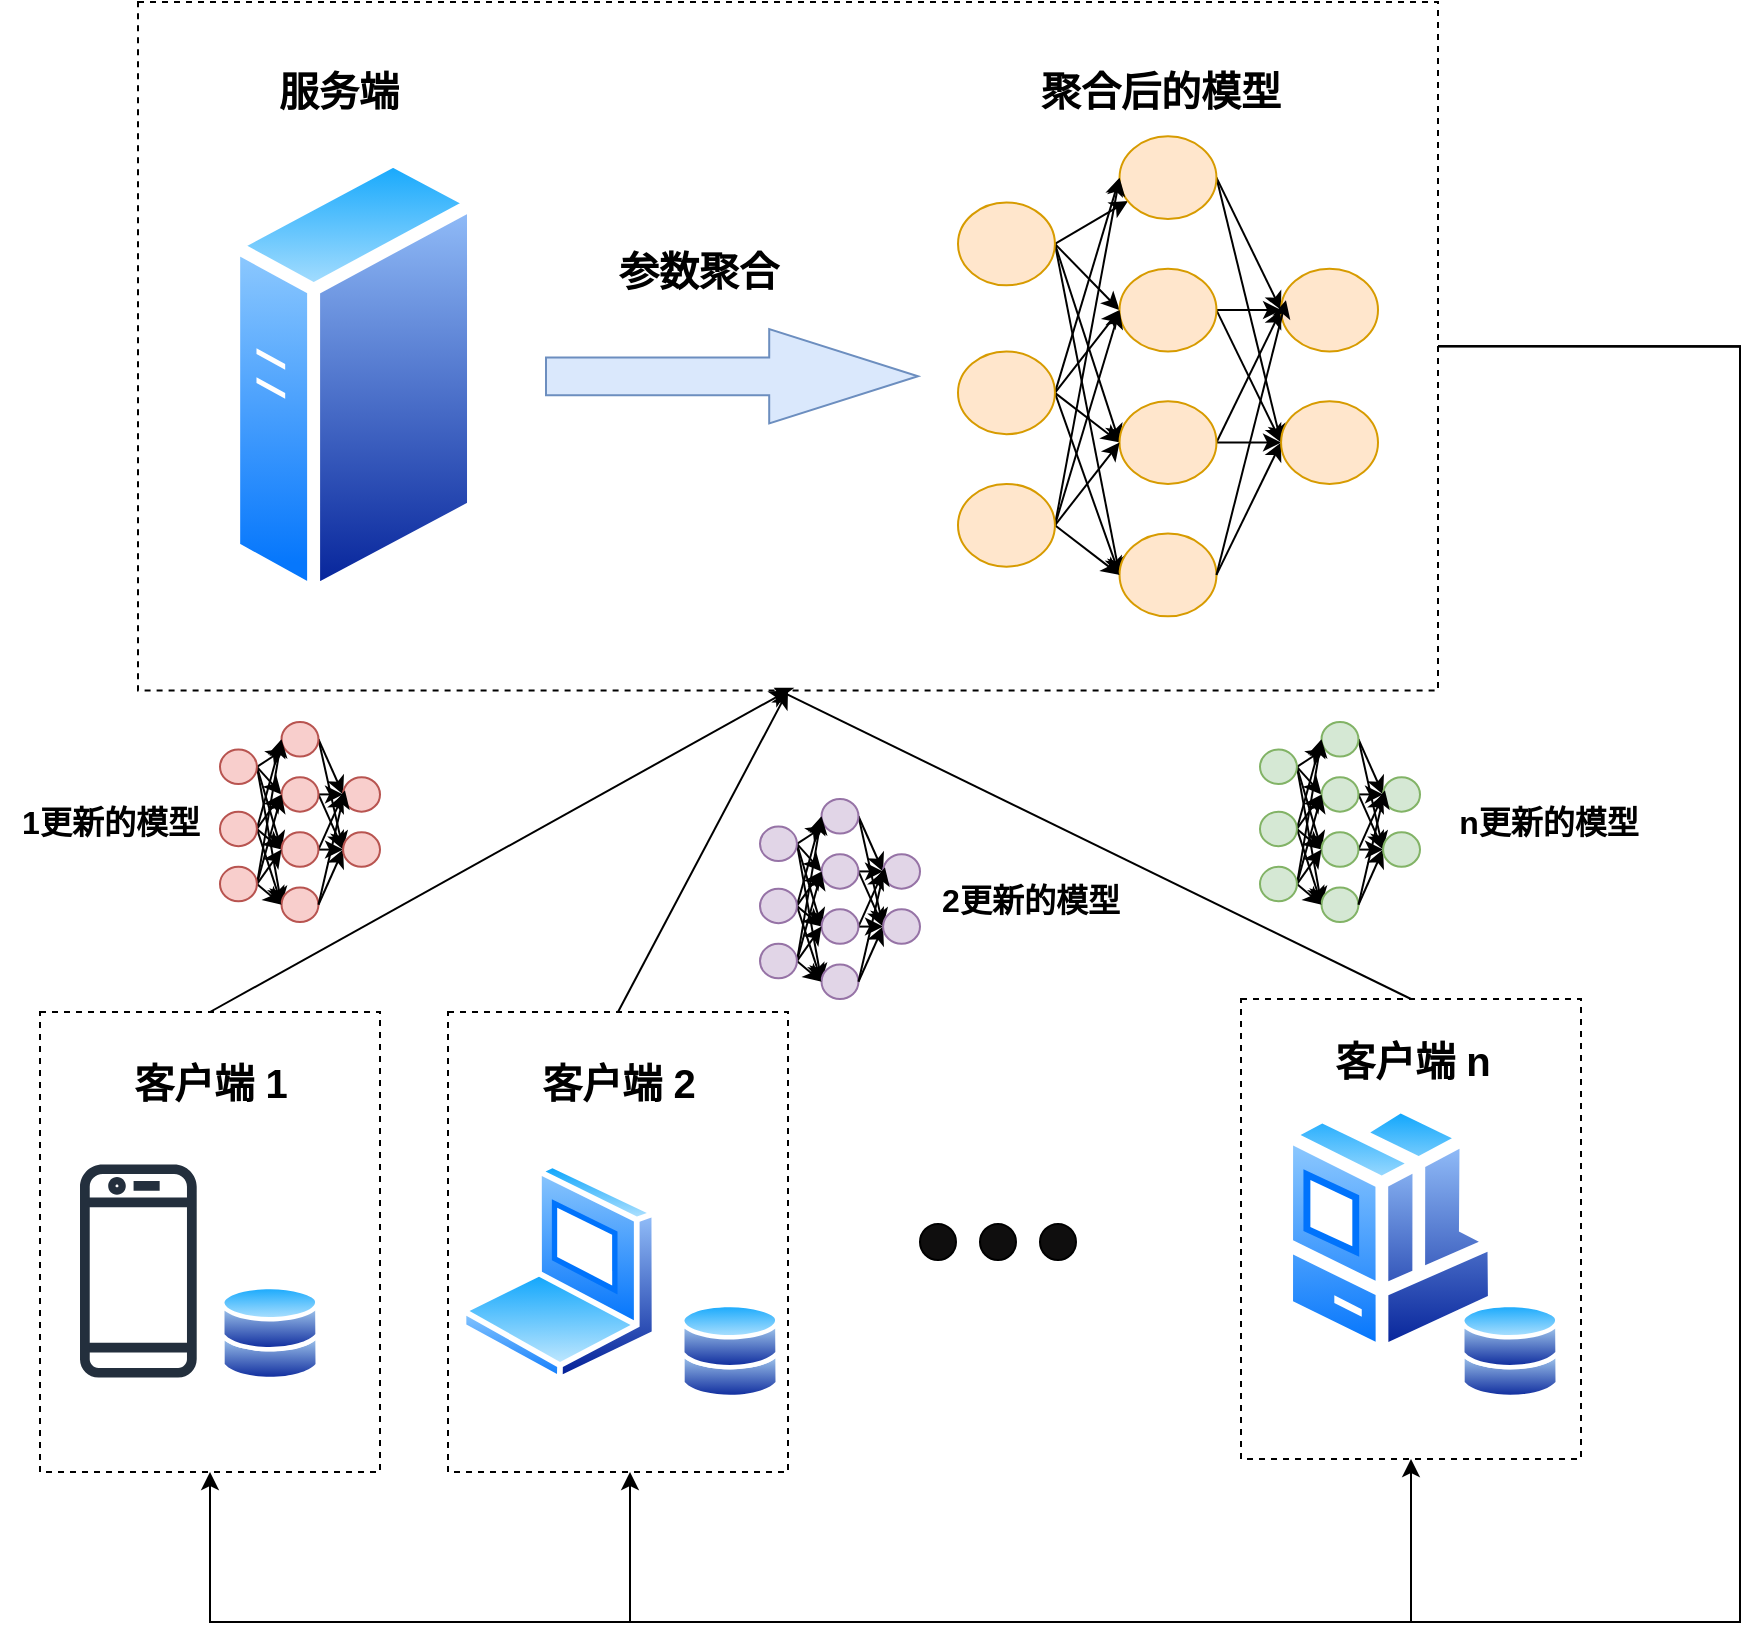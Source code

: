 <mxfile version="26.2.8">
  <diagram name="第 1 页" id="31q3D3CnDwsnLM9kuQsy">
    <mxGraphModel dx="1428" dy="1874" grid="1" gridSize="10" guides="1" tooltips="1" connect="1" arrows="1" fold="1" page="1" pageScale="1" pageWidth="827" pageHeight="1169" math="0" shadow="0">
      <root>
        <mxCell id="0" />
        <mxCell id="1" parent="0" />
        <mxCell id="vy_A0kVUEXBCtg2rwdy0-69" value="" style="rounded=0;whiteSpace=wrap;html=1;fontFamily=Helvetica;fontSize=11;fontColor=default;labelBackgroundColor=default;fillColor=none;strokeColor=default;dashed=1;" parent="1" vertex="1">
          <mxGeometry x="640.5" y="448.5" width="170" height="230" as="geometry" />
        </mxCell>
        <mxCell id="vy_A0kVUEXBCtg2rwdy0-84" style="shape=connector;rounded=0;orthogonalLoop=1;jettySize=auto;html=1;exitX=0.5;exitY=0;exitDx=0;exitDy=0;entryX=0.5;entryY=1;entryDx=0;entryDy=0;strokeColor=default;align=center;verticalAlign=middle;fontFamily=Helvetica;fontSize=11;fontColor=default;labelBackgroundColor=default;endArrow=classic;" parent="1" source="vy_A0kVUEXBCtg2rwdy0-51" target="vy_A0kVUEXBCtg2rwdy0-50" edge="1">
          <mxGeometry relative="1" as="geometry" />
        </mxCell>
        <mxCell id="vy_A0kVUEXBCtg2rwdy0-51" value="" style="rounded=0;whiteSpace=wrap;html=1;fontFamily=Helvetica;fontSize=11;fontColor=default;labelBackgroundColor=default;fillColor=none;strokeColor=default;dashed=1;" parent="1" vertex="1">
          <mxGeometry x="40" y="455" width="170" height="230" as="geometry" />
        </mxCell>
        <mxCell id="vy_A0kVUEXBCtg2rwdy0-1" value="" style="image;aspect=fixed;perimeter=ellipsePerimeter;html=1;align=center;shadow=0;dashed=0;spacingTop=3;image=img/lib/active_directory/databases.svg;" parent="1" vertex="1">
          <mxGeometry x="130.0" y="591" width="50" height="49" as="geometry" />
        </mxCell>
        <mxCell id="vy_A0kVUEXBCtg2rwdy0-3" value="" style="sketch=0;outlineConnect=0;fontColor=#232F3E;gradientColor=none;fillColor=#232F3D;strokeColor=none;dashed=0;verticalLabelPosition=bottom;verticalAlign=top;align=center;html=1;fontSize=12;fontStyle=0;aspect=fixed;pointerEvents=1;shape=mxgraph.aws4.mobile_client;" parent="1" vertex="1">
          <mxGeometry x="60" y="529" width="58.35" height="111" as="geometry" />
        </mxCell>
        <mxCell id="vy_A0kVUEXBCtg2rwdy0-4" value="" style="image;aspect=fixed;perimeter=ellipsePerimeter;html=1;align=center;shadow=0;dashed=0;spacingTop=3;image=img/lib/active_directory/laptop_client.svg;" parent="1" vertex="1">
          <mxGeometry x="250" y="530" width="99" height="110" as="geometry" />
        </mxCell>
        <mxCell id="vy_A0kVUEXBCtg2rwdy0-5" value="" style="image;aspect=fixed;perimeter=ellipsePerimeter;html=1;align=center;shadow=0;dashed=0;spacingTop=3;image=img/lib/active_directory/workstation_client.svg;" parent="1" vertex="1">
          <mxGeometry x="660" y="498.5" width="110.5" height="130" as="geometry" />
        </mxCell>
        <mxCell id="vy_A0kVUEXBCtg2rwdy0-48" value="" style="image;aspect=fixed;perimeter=ellipsePerimeter;html=1;align=center;shadow=0;dashed=0;spacingTop=3;image=img/lib/active_directory/databases.svg;" parent="1" vertex="1">
          <mxGeometry x="360" y="600" width="50" height="49" as="geometry" />
        </mxCell>
        <mxCell id="vy_A0kVUEXBCtg2rwdy0-49" value="" style="image;aspect=fixed;perimeter=ellipsePerimeter;html=1;align=center;shadow=0;dashed=0;spacingTop=3;image=img/lib/active_directory/databases.svg;" parent="1" vertex="1">
          <mxGeometry x="750" y="600" width="50" height="49" as="geometry" />
        </mxCell>
        <mxCell id="vy_A0kVUEXBCtg2rwdy0-60" value="" style="group" parent="1" vertex="1" connectable="0">
          <mxGeometry x="89" y="-50" width="650" height="344.3" as="geometry" />
        </mxCell>
        <mxCell id="vy_A0kVUEXBCtg2rwdy0-50" value="" style="rounded=0;whiteSpace=wrap;html=1;fontFamily=Helvetica;fontSize=11;fontColor=default;labelBackgroundColor=default;fillColor=none;strokeColor=default;dashed=1;" parent="vy_A0kVUEXBCtg2rwdy0-60" vertex="1">
          <mxGeometry width="650" height="344.3" as="geometry" />
        </mxCell>
        <mxCell id="vy_A0kVUEXBCtg2rwdy0-59" value="" style="group" parent="vy_A0kVUEXBCtg2rwdy0-60" vertex="1" connectable="0">
          <mxGeometry x="44.6" y="24.3" width="575.4" height="282.85" as="geometry" />
        </mxCell>
        <mxCell id="vy_A0kVUEXBCtg2rwdy0-2" value="" style="image;aspect=fixed;perimeter=ellipsePerimeter;html=1;align=center;shadow=0;dashed=0;spacingTop=3;image=img/lib/active_directory/generic_server.svg;" parent="vy_A0kVUEXBCtg2rwdy0-59" vertex="1">
          <mxGeometry y="49.99" width="126.4" height="225.71" as="geometry" />
        </mxCell>
        <mxCell id="vy_A0kVUEXBCtg2rwdy0-47" value="" style="group" parent="vy_A0kVUEXBCtg2rwdy0-59" vertex="1" connectable="0">
          <mxGeometry x="365.4" y="42.85" width="210" height="240" as="geometry" />
        </mxCell>
        <mxCell id="vy_A0kVUEXBCtg2rwdy0-21" style="rounded=0;orthogonalLoop=1;jettySize=auto;html=1;exitX=1;exitY=0.5;exitDx=0;exitDy=0;" parent="vy_A0kVUEXBCtg2rwdy0-47" source="vy_A0kVUEXBCtg2rwdy0-6" target="vy_A0kVUEXBCtg2rwdy0-9" edge="1">
          <mxGeometry relative="1" as="geometry" />
        </mxCell>
        <mxCell id="vy_A0kVUEXBCtg2rwdy0-22" style="rounded=0;orthogonalLoop=1;jettySize=auto;html=1;exitX=1;exitY=0.5;exitDx=0;exitDy=0;entryX=0;entryY=0.5;entryDx=0;entryDy=0;" parent="vy_A0kVUEXBCtg2rwdy0-47" source="vy_A0kVUEXBCtg2rwdy0-6" target="vy_A0kVUEXBCtg2rwdy0-10" edge="1">
          <mxGeometry relative="1" as="geometry" />
        </mxCell>
        <mxCell id="vy_A0kVUEXBCtg2rwdy0-23" style="rounded=0;orthogonalLoop=1;jettySize=auto;html=1;exitX=1;exitY=0.5;exitDx=0;exitDy=0;entryX=0;entryY=0.5;entryDx=0;entryDy=0;" parent="vy_A0kVUEXBCtg2rwdy0-47" source="vy_A0kVUEXBCtg2rwdy0-6" target="vy_A0kVUEXBCtg2rwdy0-11" edge="1">
          <mxGeometry relative="1" as="geometry" />
        </mxCell>
        <mxCell id="vy_A0kVUEXBCtg2rwdy0-24" style="rounded=0;orthogonalLoop=1;jettySize=auto;html=1;exitX=1;exitY=0.5;exitDx=0;exitDy=0;entryX=0;entryY=0.5;entryDx=0;entryDy=0;" parent="vy_A0kVUEXBCtg2rwdy0-47" source="vy_A0kVUEXBCtg2rwdy0-6" target="vy_A0kVUEXBCtg2rwdy0-12" edge="1">
          <mxGeometry relative="1" as="geometry" />
        </mxCell>
        <mxCell id="vy_A0kVUEXBCtg2rwdy0-6" value="" style="ellipse;whiteSpace=wrap;html=1;fillColor=#ffe6cc;strokeColor=#d79b00;" parent="vy_A0kVUEXBCtg2rwdy0-47" vertex="1">
          <mxGeometry y="33.103" width="48.462" height="41.379" as="geometry" />
        </mxCell>
        <mxCell id="vy_A0kVUEXBCtg2rwdy0-25" style="edgeStyle=none;shape=connector;rounded=0;orthogonalLoop=1;jettySize=auto;html=1;exitX=1;exitY=0.5;exitDx=0;exitDy=0;entryX=0;entryY=0.5;entryDx=0;entryDy=0;strokeColor=default;align=center;verticalAlign=middle;fontFamily=Helvetica;fontSize=11;fontColor=default;labelBackgroundColor=default;endArrow=classic;" parent="vy_A0kVUEXBCtg2rwdy0-47" source="vy_A0kVUEXBCtg2rwdy0-8" target="vy_A0kVUEXBCtg2rwdy0-9" edge="1">
          <mxGeometry relative="1" as="geometry" />
        </mxCell>
        <mxCell id="vy_A0kVUEXBCtg2rwdy0-26" style="edgeStyle=none;shape=connector;rounded=0;orthogonalLoop=1;jettySize=auto;html=1;exitX=1;exitY=0.5;exitDx=0;exitDy=0;entryX=0;entryY=0.5;entryDx=0;entryDy=0;strokeColor=default;align=center;verticalAlign=middle;fontFamily=Helvetica;fontSize=11;fontColor=default;labelBackgroundColor=default;endArrow=classic;" parent="vy_A0kVUEXBCtg2rwdy0-47" source="vy_A0kVUEXBCtg2rwdy0-8" target="vy_A0kVUEXBCtg2rwdy0-10" edge="1">
          <mxGeometry relative="1" as="geometry" />
        </mxCell>
        <mxCell id="vy_A0kVUEXBCtg2rwdy0-27" style="edgeStyle=none;shape=connector;rounded=0;orthogonalLoop=1;jettySize=auto;html=1;exitX=1;exitY=0.5;exitDx=0;exitDy=0;entryX=0;entryY=0.5;entryDx=0;entryDy=0;strokeColor=default;align=center;verticalAlign=middle;fontFamily=Helvetica;fontSize=11;fontColor=default;labelBackgroundColor=default;endArrow=classic;" parent="vy_A0kVUEXBCtg2rwdy0-47" source="vy_A0kVUEXBCtg2rwdy0-8" target="vy_A0kVUEXBCtg2rwdy0-11" edge="1">
          <mxGeometry relative="1" as="geometry" />
        </mxCell>
        <mxCell id="vy_A0kVUEXBCtg2rwdy0-28" style="edgeStyle=none;shape=connector;rounded=0;orthogonalLoop=1;jettySize=auto;html=1;exitX=1;exitY=0.5;exitDx=0;exitDy=0;entryX=0;entryY=0.5;entryDx=0;entryDy=0;strokeColor=default;align=center;verticalAlign=middle;fontFamily=Helvetica;fontSize=11;fontColor=default;labelBackgroundColor=default;endArrow=classic;" parent="vy_A0kVUEXBCtg2rwdy0-47" source="vy_A0kVUEXBCtg2rwdy0-8" target="vy_A0kVUEXBCtg2rwdy0-12" edge="1">
          <mxGeometry relative="1" as="geometry" />
        </mxCell>
        <mxCell id="vy_A0kVUEXBCtg2rwdy0-8" value="" style="ellipse;whiteSpace=wrap;html=1;fillColor=#ffe6cc;strokeColor=#d79b00;" parent="vy_A0kVUEXBCtg2rwdy0-47" vertex="1">
          <mxGeometry y="107.586" width="48.462" height="41.379" as="geometry" />
        </mxCell>
        <mxCell id="vy_A0kVUEXBCtg2rwdy0-35" style="edgeStyle=none;shape=connector;rounded=0;orthogonalLoop=1;jettySize=auto;html=1;exitX=1;exitY=0.5;exitDx=0;exitDy=0;entryX=0;entryY=0.5;entryDx=0;entryDy=0;strokeColor=default;align=center;verticalAlign=middle;fontFamily=Helvetica;fontSize=11;fontColor=default;labelBackgroundColor=default;endArrow=classic;" parent="vy_A0kVUEXBCtg2rwdy0-47" source="vy_A0kVUEXBCtg2rwdy0-9" target="vy_A0kVUEXBCtg2rwdy0-13" edge="1">
          <mxGeometry relative="1" as="geometry" />
        </mxCell>
        <mxCell id="vy_A0kVUEXBCtg2rwdy0-38" style="edgeStyle=none;shape=connector;rounded=0;orthogonalLoop=1;jettySize=auto;html=1;exitX=1;exitY=0.5;exitDx=0;exitDy=0;entryX=0;entryY=0.5;entryDx=0;entryDy=0;strokeColor=default;align=center;verticalAlign=middle;fontFamily=Helvetica;fontSize=11;fontColor=default;labelBackgroundColor=default;endArrow=classic;" parent="vy_A0kVUEXBCtg2rwdy0-47" source="vy_A0kVUEXBCtg2rwdy0-9" target="vy_A0kVUEXBCtg2rwdy0-14" edge="1">
          <mxGeometry relative="1" as="geometry" />
        </mxCell>
        <mxCell id="vy_A0kVUEXBCtg2rwdy0-9" value="" style="ellipse;whiteSpace=wrap;html=1;fillColor=#ffe6cc;strokeColor=#d79b00;" parent="vy_A0kVUEXBCtg2rwdy0-47" vertex="1">
          <mxGeometry x="80.769" width="48.462" height="41.379" as="geometry" />
        </mxCell>
        <mxCell id="vy_A0kVUEXBCtg2rwdy0-36" style="edgeStyle=none;shape=connector;rounded=0;orthogonalLoop=1;jettySize=auto;html=1;entryX=0;entryY=0.5;entryDx=0;entryDy=0;strokeColor=default;align=center;verticalAlign=middle;fontFamily=Helvetica;fontSize=11;fontColor=default;labelBackgroundColor=default;endArrow=classic;" parent="vy_A0kVUEXBCtg2rwdy0-47" source="vy_A0kVUEXBCtg2rwdy0-10" target="vy_A0kVUEXBCtg2rwdy0-13" edge="1">
          <mxGeometry relative="1" as="geometry" />
        </mxCell>
        <mxCell id="vy_A0kVUEXBCtg2rwdy0-39" style="edgeStyle=none;shape=connector;rounded=0;orthogonalLoop=1;jettySize=auto;html=1;exitX=1;exitY=0.5;exitDx=0;exitDy=0;entryX=0;entryY=0.5;entryDx=0;entryDy=0;strokeColor=default;align=center;verticalAlign=middle;fontFamily=Helvetica;fontSize=11;fontColor=default;labelBackgroundColor=default;endArrow=classic;" parent="vy_A0kVUEXBCtg2rwdy0-47" source="vy_A0kVUEXBCtg2rwdy0-10" target="vy_A0kVUEXBCtg2rwdy0-14" edge="1">
          <mxGeometry relative="1" as="geometry" />
        </mxCell>
        <mxCell id="vy_A0kVUEXBCtg2rwdy0-10" value="" style="ellipse;whiteSpace=wrap;html=1;fillColor=#ffe6cc;strokeColor=#d79b00;" parent="vy_A0kVUEXBCtg2rwdy0-47" vertex="1">
          <mxGeometry x="80.769" y="66.207" width="48.462" height="41.379" as="geometry" />
        </mxCell>
        <mxCell id="vy_A0kVUEXBCtg2rwdy0-40" style="edgeStyle=none;shape=connector;rounded=0;orthogonalLoop=1;jettySize=auto;html=1;exitX=1;exitY=0.5;exitDx=0;exitDy=0;entryX=0;entryY=0.5;entryDx=0;entryDy=0;strokeColor=default;align=center;verticalAlign=middle;fontFamily=Helvetica;fontSize=11;fontColor=default;labelBackgroundColor=default;endArrow=classic;" parent="vy_A0kVUEXBCtg2rwdy0-47" source="vy_A0kVUEXBCtg2rwdy0-11" target="vy_A0kVUEXBCtg2rwdy0-13" edge="1">
          <mxGeometry relative="1" as="geometry" />
        </mxCell>
        <mxCell id="vy_A0kVUEXBCtg2rwdy0-41" style="edgeStyle=none;shape=connector;rounded=0;orthogonalLoop=1;jettySize=auto;html=1;exitX=1;exitY=0.5;exitDx=0;exitDy=0;entryX=0;entryY=0.5;entryDx=0;entryDy=0;strokeColor=default;align=center;verticalAlign=middle;fontFamily=Helvetica;fontSize=11;fontColor=default;labelBackgroundColor=default;endArrow=classic;" parent="vy_A0kVUEXBCtg2rwdy0-47" source="vy_A0kVUEXBCtg2rwdy0-11" target="vy_A0kVUEXBCtg2rwdy0-14" edge="1">
          <mxGeometry relative="1" as="geometry" />
        </mxCell>
        <mxCell id="vy_A0kVUEXBCtg2rwdy0-11" value="" style="ellipse;whiteSpace=wrap;html=1;fillColor=#ffe6cc;strokeColor=#d79b00;" parent="vy_A0kVUEXBCtg2rwdy0-47" vertex="1">
          <mxGeometry x="80.769" y="132.414" width="48.462" height="41.379" as="geometry" />
        </mxCell>
        <mxCell id="vy_A0kVUEXBCtg2rwdy0-46" style="edgeStyle=none;shape=connector;rounded=0;orthogonalLoop=1;jettySize=auto;html=1;exitX=1;exitY=0.5;exitDx=0;exitDy=0;entryX=0;entryY=0.5;entryDx=0;entryDy=0;strokeColor=default;align=center;verticalAlign=middle;fontFamily=Helvetica;fontSize=11;fontColor=default;labelBackgroundColor=default;endArrow=classic;" parent="vy_A0kVUEXBCtg2rwdy0-47" source="vy_A0kVUEXBCtg2rwdy0-12" target="vy_A0kVUEXBCtg2rwdy0-14" edge="1">
          <mxGeometry relative="1" as="geometry" />
        </mxCell>
        <mxCell id="vy_A0kVUEXBCtg2rwdy0-12" value="" style="ellipse;whiteSpace=wrap;html=1;fillColor=#ffe6cc;strokeColor=#d79b00;" parent="vy_A0kVUEXBCtg2rwdy0-47" vertex="1">
          <mxGeometry x="80.769" y="198.621" width="48.462" height="41.379" as="geometry" />
        </mxCell>
        <mxCell id="vy_A0kVUEXBCtg2rwdy0-13" value="" style="ellipse;whiteSpace=wrap;html=1;fillColor=#ffe6cc;strokeColor=#d79b00;" parent="vy_A0kVUEXBCtg2rwdy0-47" vertex="1">
          <mxGeometry x="161.538" y="66.207" width="48.462" height="41.379" as="geometry" />
        </mxCell>
        <mxCell id="vy_A0kVUEXBCtg2rwdy0-14" value="" style="ellipse;whiteSpace=wrap;html=1;fillColor=#ffe6cc;strokeColor=#d79b00;" parent="vy_A0kVUEXBCtg2rwdy0-47" vertex="1">
          <mxGeometry x="161.538" y="132.414" width="48.462" height="41.379" as="geometry" />
        </mxCell>
        <mxCell id="vy_A0kVUEXBCtg2rwdy0-30" style="edgeStyle=none;shape=connector;rounded=0;orthogonalLoop=1;jettySize=auto;html=1;exitX=1;exitY=0.5;exitDx=0;exitDy=0;entryX=0;entryY=0.5;entryDx=0;entryDy=0;strokeColor=default;align=center;verticalAlign=middle;fontFamily=Helvetica;fontSize=11;fontColor=default;labelBackgroundColor=default;endArrow=classic;" parent="vy_A0kVUEXBCtg2rwdy0-47" source="vy_A0kVUEXBCtg2rwdy0-15" target="vy_A0kVUEXBCtg2rwdy0-9" edge="1">
          <mxGeometry relative="1" as="geometry" />
        </mxCell>
        <mxCell id="vy_A0kVUEXBCtg2rwdy0-31" style="edgeStyle=none;shape=connector;rounded=0;orthogonalLoop=1;jettySize=auto;html=1;exitX=1;exitY=0.5;exitDx=0;exitDy=0;entryX=0;entryY=0.5;entryDx=0;entryDy=0;strokeColor=default;align=center;verticalAlign=middle;fontFamily=Helvetica;fontSize=11;fontColor=default;labelBackgroundColor=default;endArrow=classic;" parent="vy_A0kVUEXBCtg2rwdy0-47" source="vy_A0kVUEXBCtg2rwdy0-15" target="vy_A0kVUEXBCtg2rwdy0-10" edge="1">
          <mxGeometry relative="1" as="geometry" />
        </mxCell>
        <mxCell id="vy_A0kVUEXBCtg2rwdy0-32" style="edgeStyle=none;shape=connector;rounded=0;orthogonalLoop=1;jettySize=auto;html=1;exitX=1;exitY=0.5;exitDx=0;exitDy=0;entryX=0;entryY=0.5;entryDx=0;entryDy=0;strokeColor=default;align=center;verticalAlign=middle;fontFamily=Helvetica;fontSize=11;fontColor=default;labelBackgroundColor=default;endArrow=classic;" parent="vy_A0kVUEXBCtg2rwdy0-47" source="vy_A0kVUEXBCtg2rwdy0-15" target="vy_A0kVUEXBCtg2rwdy0-11" edge="1">
          <mxGeometry relative="1" as="geometry" />
        </mxCell>
        <mxCell id="vy_A0kVUEXBCtg2rwdy0-33" style="edgeStyle=none;shape=connector;rounded=0;orthogonalLoop=1;jettySize=auto;html=1;exitX=1;exitY=0.5;exitDx=0;exitDy=0;entryX=0;entryY=0.5;entryDx=0;entryDy=0;strokeColor=default;align=center;verticalAlign=middle;fontFamily=Helvetica;fontSize=11;fontColor=default;labelBackgroundColor=default;endArrow=classic;" parent="vy_A0kVUEXBCtg2rwdy0-47" source="vy_A0kVUEXBCtg2rwdy0-15" target="vy_A0kVUEXBCtg2rwdy0-12" edge="1">
          <mxGeometry relative="1" as="geometry" />
        </mxCell>
        <mxCell id="vy_A0kVUEXBCtg2rwdy0-15" value="" style="ellipse;whiteSpace=wrap;html=1;fillColor=#ffe6cc;strokeColor=#d79b00;" parent="vy_A0kVUEXBCtg2rwdy0-47" vertex="1">
          <mxGeometry y="173.793" width="48.462" height="41.379" as="geometry" />
        </mxCell>
        <mxCell id="vy_A0kVUEXBCtg2rwdy0-44" style="edgeStyle=none;shape=connector;rounded=0;orthogonalLoop=1;jettySize=auto;html=1;exitX=1;exitY=0.5;exitDx=0;exitDy=0;entryX=0.05;entryY=0.38;entryDx=0;entryDy=0;entryPerimeter=0;strokeColor=default;align=center;verticalAlign=middle;fontFamily=Helvetica;fontSize=11;fontColor=default;labelBackgroundColor=default;endArrow=classic;" parent="vy_A0kVUEXBCtg2rwdy0-47" source="vy_A0kVUEXBCtg2rwdy0-12" target="vy_A0kVUEXBCtg2rwdy0-13" edge="1">
          <mxGeometry relative="1" as="geometry" />
        </mxCell>
        <mxCell id="vy_A0kVUEXBCtg2rwdy0-54" value="&lt;font style=&quot;font-size: 20px;&quot;&gt;&lt;b&gt;服务端&lt;/b&gt;&lt;/font&gt;" style="text;html=1;align=center;verticalAlign=middle;resizable=0;points=[];autosize=1;strokeColor=none;fillColor=none;fontFamily=Helvetica;fontSize=11;fontColor=default;labelBackgroundColor=default;" parent="vy_A0kVUEXBCtg2rwdy0-59" vertex="1">
          <mxGeometry x="15.4" width="80" height="40" as="geometry" />
        </mxCell>
        <mxCell id="vy_A0kVUEXBCtg2rwdy0-56" value="" style="shape=singleArrow;whiteSpace=wrap;html=1;arrowWidth=0.4;arrowSize=0.4;verticalAlign=top;labelBackgroundColor=default;shadow=0;dashed=0;spacingTop=3;fillColor=#dae8fc;strokeColor=#6c8ebf;" parent="vy_A0kVUEXBCtg2rwdy0-59" vertex="1">
          <mxGeometry x="159.4" y="139.27" width="186" height="47.15" as="geometry" />
        </mxCell>
        <mxCell id="vy_A0kVUEXBCtg2rwdy0-58" value="&lt;font style=&quot;font-size: 20px;&quot;&gt;&lt;b&gt;参数聚合&lt;/b&gt;&lt;/font&gt;" style="text;html=1;align=center;verticalAlign=middle;resizable=0;points=[];autosize=1;strokeColor=none;fillColor=none;fontFamily=Helvetica;fontSize=11;fontColor=default;labelBackgroundColor=default;" parent="vy_A0kVUEXBCtg2rwdy0-59" vertex="1">
          <mxGeometry x="185.4" y="90" width="100" height="40" as="geometry" />
        </mxCell>
        <mxCell id="vy_A0kVUEXBCtg2rwdy0-61" value="&lt;font style=&quot;font-size: 20px;&quot;&gt;&lt;b&gt;聚合后的模型&lt;/b&gt;&lt;/font&gt;" style="text;html=1;align=center;verticalAlign=middle;resizable=0;points=[];autosize=1;strokeColor=none;fillColor=none;fontFamily=Helvetica;fontSize=11;fontColor=default;labelBackgroundColor=default;" parent="vy_A0kVUEXBCtg2rwdy0-60" vertex="1">
          <mxGeometry x="441" y="24.3" width="140" height="40" as="geometry" />
        </mxCell>
        <mxCell id="vy_A0kVUEXBCtg2rwdy0-63" style="edgeStyle=orthogonalEdgeStyle;shape=connector;rounded=0;orthogonalLoop=1;jettySize=auto;html=1;exitX=1;exitY=0.5;exitDx=0;exitDy=0;entryX=0.5;entryY=1;entryDx=0;entryDy=0;strokeColor=default;align=center;verticalAlign=middle;fontFamily=Helvetica;fontSize=11;fontColor=default;labelBackgroundColor=default;endArrow=classic;" parent="1" source="vy_A0kVUEXBCtg2rwdy0-50" target="vy_A0kVUEXBCtg2rwdy0-69" edge="1">
          <mxGeometry relative="1" as="geometry">
            <mxPoint x="560" y="693.5" as="targetPoint" />
            <Array as="points">
              <mxPoint x="890" y="122" />
              <mxPoint x="890" y="760" />
              <mxPoint x="725" y="760" />
            </Array>
          </mxGeometry>
        </mxCell>
        <mxCell id="vy_A0kVUEXBCtg2rwdy0-64" style="edgeStyle=orthogonalEdgeStyle;shape=connector;rounded=0;orthogonalLoop=1;jettySize=auto;html=1;entryX=0.5;entryY=1;entryDx=0;entryDy=0;strokeColor=default;align=center;verticalAlign=middle;fontFamily=Helvetica;fontSize=11;fontColor=default;labelBackgroundColor=default;endArrow=classic;" parent="1" source="vy_A0kVUEXBCtg2rwdy0-50" edge="1">
          <mxGeometry relative="1" as="geometry">
            <mxPoint x="335" y="685" as="targetPoint" />
            <Array as="points">
              <mxPoint x="890" y="122" />
              <mxPoint x="890" y="760" />
              <mxPoint x="335" y="760" />
            </Array>
          </mxGeometry>
        </mxCell>
        <mxCell id="vy_A0kVUEXBCtg2rwdy0-65" style="edgeStyle=orthogonalEdgeStyle;shape=connector;rounded=0;orthogonalLoop=1;jettySize=auto;html=1;exitX=1;exitY=0.5;exitDx=0;exitDy=0;entryX=0.5;entryY=1;entryDx=0;entryDy=0;strokeColor=default;align=center;verticalAlign=middle;fontFamily=Helvetica;fontSize=11;fontColor=default;labelBackgroundColor=default;endArrow=classic;" parent="1" source="vy_A0kVUEXBCtg2rwdy0-50" target="vy_A0kVUEXBCtg2rwdy0-51" edge="1">
          <mxGeometry relative="1" as="geometry">
            <Array as="points">
              <mxPoint x="890" y="122" />
              <mxPoint x="890" y="760" />
              <mxPoint x="125" y="760" />
            </Array>
          </mxGeometry>
        </mxCell>
        <mxCell id="vy_A0kVUEXBCtg2rwdy0-85" style="shape=connector;rounded=0;orthogonalLoop=1;jettySize=auto;html=1;exitX=0.5;exitY=0;exitDx=0;exitDy=0;entryX=0.5;entryY=1;entryDx=0;entryDy=0;strokeColor=default;align=center;verticalAlign=middle;fontFamily=Helvetica;fontSize=11;fontColor=default;labelBackgroundColor=default;endArrow=classic;" parent="1" source="vy_A0kVUEXBCtg2rwdy0-67" target="vy_A0kVUEXBCtg2rwdy0-50" edge="1">
          <mxGeometry relative="1" as="geometry" />
        </mxCell>
        <mxCell id="vy_A0kVUEXBCtg2rwdy0-67" value="" style="rounded=0;whiteSpace=wrap;html=1;fontFamily=Helvetica;fontSize=11;fontColor=default;labelBackgroundColor=default;fillColor=none;strokeColor=default;dashed=1;" parent="1" vertex="1">
          <mxGeometry x="244" y="455" width="170" height="230" as="geometry" />
        </mxCell>
        <mxCell id="vy_A0kVUEXBCtg2rwdy0-80" value="" style="group" parent="1" vertex="1" connectable="0">
          <mxGeometry x="480" y="561" width="78" height="18" as="geometry" />
        </mxCell>
        <mxCell id="vy_A0kVUEXBCtg2rwdy0-73" value="" style="ellipse;whiteSpace=wrap;html=1;aspect=fixed;fontFamily=Helvetica;fontSize=11;labelBackgroundColor=default;fillColor=light-dark(#0f0e0e, #ededed);" parent="vy_A0kVUEXBCtg2rwdy0-80" vertex="1">
          <mxGeometry width="18" height="18" as="geometry" />
        </mxCell>
        <mxCell id="vy_A0kVUEXBCtg2rwdy0-75" value="" style="ellipse;whiteSpace=wrap;html=1;aspect=fixed;fontFamily=Helvetica;fontSize=11;labelBackgroundColor=default;fillColor=light-dark(#0f0e0e, #ededed);" parent="vy_A0kVUEXBCtg2rwdy0-80" vertex="1">
          <mxGeometry x="30" width="18" height="18" as="geometry" />
        </mxCell>
        <mxCell id="vy_A0kVUEXBCtg2rwdy0-79" value="" style="ellipse;whiteSpace=wrap;html=1;aspect=fixed;fontFamily=Helvetica;fontSize=11;labelBackgroundColor=default;fillColor=light-dark(#0f0e0e, #ededed);" parent="vy_A0kVUEXBCtg2rwdy0-80" vertex="1">
          <mxGeometry x="60" width="18" height="18" as="geometry" />
        </mxCell>
        <mxCell id="vy_A0kVUEXBCtg2rwdy0-81" value="&lt;font style=&quot;font-size: 20px;&quot;&gt;&lt;b&gt;客户端 1&lt;/b&gt;&lt;/font&gt;" style="text;html=1;align=center;verticalAlign=middle;resizable=0;points=[];autosize=1;strokeColor=none;fillColor=none;fontFamily=Helvetica;fontSize=11;fontColor=default;labelBackgroundColor=default;" parent="1" vertex="1">
          <mxGeometry x="75.0" y="470" width="100" height="40" as="geometry" />
        </mxCell>
        <mxCell id="vy_A0kVUEXBCtg2rwdy0-82" value="&lt;font style=&quot;font-size: 20px;&quot;&gt;&lt;b&gt;客户端 2&lt;/b&gt;&lt;/font&gt;" style="text;html=1;align=center;verticalAlign=middle;resizable=0;points=[];autosize=1;strokeColor=none;fillColor=none;fontFamily=Helvetica;fontSize=11;fontColor=default;labelBackgroundColor=default;" parent="1" vertex="1">
          <mxGeometry x="279" y="470" width="100" height="40" as="geometry" />
        </mxCell>
        <mxCell id="vy_A0kVUEXBCtg2rwdy0-83" value="&lt;font style=&quot;font-size: 20px;&quot;&gt;&lt;b&gt;客户端 n&lt;/b&gt;&lt;/font&gt;" style="text;html=1;align=center;verticalAlign=middle;resizable=0;points=[];autosize=1;strokeColor=none;fillColor=none;fontFamily=Helvetica;fontSize=11;fontColor=default;labelBackgroundColor=default;" parent="1" vertex="1">
          <mxGeometry x="675.5" y="458.5" width="100" height="40" as="geometry" />
        </mxCell>
        <mxCell id="vy_A0kVUEXBCtg2rwdy0-86" style="shape=connector;rounded=0;orthogonalLoop=1;jettySize=auto;html=1;entryX=0.489;entryY=0.996;entryDx=0;entryDy=0;entryPerimeter=0;strokeColor=default;align=center;verticalAlign=middle;fontFamily=Helvetica;fontSize=11;fontColor=default;labelBackgroundColor=default;endArrow=classic;exitX=0.5;exitY=0;exitDx=0;exitDy=0;" parent="1" source="vy_A0kVUEXBCtg2rwdy0-69" target="vy_A0kVUEXBCtg2rwdy0-50" edge="1">
          <mxGeometry relative="1" as="geometry" />
        </mxCell>
        <mxCell id="vy_A0kVUEXBCtg2rwdy0-87" value="" style="group" parent="1" vertex="1" connectable="0">
          <mxGeometry x="130" y="310" width="80" height="100" as="geometry" />
        </mxCell>
        <mxCell id="vy_A0kVUEXBCtg2rwdy0-88" style="rounded=0;orthogonalLoop=1;jettySize=auto;html=1;exitX=1;exitY=0.5;exitDx=0;exitDy=0;" parent="vy_A0kVUEXBCtg2rwdy0-87" source="vy_A0kVUEXBCtg2rwdy0-92" target="vy_A0kVUEXBCtg2rwdy0-100" edge="1">
          <mxGeometry relative="1" as="geometry" />
        </mxCell>
        <mxCell id="vy_A0kVUEXBCtg2rwdy0-89" style="rounded=0;orthogonalLoop=1;jettySize=auto;html=1;exitX=1;exitY=0.5;exitDx=0;exitDy=0;entryX=0;entryY=0.5;entryDx=0;entryDy=0;" parent="vy_A0kVUEXBCtg2rwdy0-87" source="vy_A0kVUEXBCtg2rwdy0-92" target="vy_A0kVUEXBCtg2rwdy0-103" edge="1">
          <mxGeometry relative="1" as="geometry" />
        </mxCell>
        <mxCell id="vy_A0kVUEXBCtg2rwdy0-90" style="rounded=0;orthogonalLoop=1;jettySize=auto;html=1;exitX=1;exitY=0.5;exitDx=0;exitDy=0;entryX=0;entryY=0.5;entryDx=0;entryDy=0;" parent="vy_A0kVUEXBCtg2rwdy0-87" source="vy_A0kVUEXBCtg2rwdy0-92" target="vy_A0kVUEXBCtg2rwdy0-106" edge="1">
          <mxGeometry relative="1" as="geometry" />
        </mxCell>
        <mxCell id="vy_A0kVUEXBCtg2rwdy0-91" style="rounded=0;orthogonalLoop=1;jettySize=auto;html=1;exitX=1;exitY=0.5;exitDx=0;exitDy=0;entryX=0;entryY=0.5;entryDx=0;entryDy=0;" parent="vy_A0kVUEXBCtg2rwdy0-87" source="vy_A0kVUEXBCtg2rwdy0-92" target="vy_A0kVUEXBCtg2rwdy0-108" edge="1">
          <mxGeometry relative="1" as="geometry" />
        </mxCell>
        <mxCell id="vy_A0kVUEXBCtg2rwdy0-92" value="" style="ellipse;whiteSpace=wrap;html=1;fillColor=#f8cecc;strokeColor=#b85450;" parent="vy_A0kVUEXBCtg2rwdy0-87" vertex="1">
          <mxGeometry y="13.793" width="18.462" height="17.241" as="geometry" />
        </mxCell>
        <mxCell id="vy_A0kVUEXBCtg2rwdy0-93" style="edgeStyle=none;shape=connector;rounded=0;orthogonalLoop=1;jettySize=auto;html=1;exitX=1;exitY=0.5;exitDx=0;exitDy=0;entryX=0;entryY=0.5;entryDx=0;entryDy=0;strokeColor=default;align=center;verticalAlign=middle;fontFamily=Helvetica;fontSize=11;fontColor=default;labelBackgroundColor=default;endArrow=classic;" parent="vy_A0kVUEXBCtg2rwdy0-87" source="vy_A0kVUEXBCtg2rwdy0-97" target="vy_A0kVUEXBCtg2rwdy0-100" edge="1">
          <mxGeometry relative="1" as="geometry" />
        </mxCell>
        <mxCell id="vy_A0kVUEXBCtg2rwdy0-94" style="edgeStyle=none;shape=connector;rounded=0;orthogonalLoop=1;jettySize=auto;html=1;exitX=1;exitY=0.5;exitDx=0;exitDy=0;entryX=0;entryY=0.5;entryDx=0;entryDy=0;strokeColor=default;align=center;verticalAlign=middle;fontFamily=Helvetica;fontSize=11;fontColor=default;labelBackgroundColor=default;endArrow=classic;" parent="vy_A0kVUEXBCtg2rwdy0-87" source="vy_A0kVUEXBCtg2rwdy0-97" target="vy_A0kVUEXBCtg2rwdy0-103" edge="1">
          <mxGeometry relative="1" as="geometry" />
        </mxCell>
        <mxCell id="vy_A0kVUEXBCtg2rwdy0-95" style="edgeStyle=none;shape=connector;rounded=0;orthogonalLoop=1;jettySize=auto;html=1;exitX=1;exitY=0.5;exitDx=0;exitDy=0;entryX=0;entryY=0.5;entryDx=0;entryDy=0;strokeColor=default;align=center;verticalAlign=middle;fontFamily=Helvetica;fontSize=11;fontColor=default;labelBackgroundColor=default;endArrow=classic;" parent="vy_A0kVUEXBCtg2rwdy0-87" source="vy_A0kVUEXBCtg2rwdy0-97" target="vy_A0kVUEXBCtg2rwdy0-106" edge="1">
          <mxGeometry relative="1" as="geometry" />
        </mxCell>
        <mxCell id="vy_A0kVUEXBCtg2rwdy0-96" style="edgeStyle=none;shape=connector;rounded=0;orthogonalLoop=1;jettySize=auto;html=1;exitX=1;exitY=0.5;exitDx=0;exitDy=0;entryX=0;entryY=0.5;entryDx=0;entryDy=0;strokeColor=default;align=center;verticalAlign=middle;fontFamily=Helvetica;fontSize=11;fontColor=default;labelBackgroundColor=default;endArrow=classic;" parent="vy_A0kVUEXBCtg2rwdy0-87" source="vy_A0kVUEXBCtg2rwdy0-97" target="vy_A0kVUEXBCtg2rwdy0-108" edge="1">
          <mxGeometry relative="1" as="geometry" />
        </mxCell>
        <mxCell id="vy_A0kVUEXBCtg2rwdy0-97" value="" style="ellipse;whiteSpace=wrap;html=1;fillColor=#f8cecc;strokeColor=#b85450;" parent="vy_A0kVUEXBCtg2rwdy0-87" vertex="1">
          <mxGeometry y="44.828" width="18.462" height="17.241" as="geometry" />
        </mxCell>
        <mxCell id="vy_A0kVUEXBCtg2rwdy0-98" style="edgeStyle=none;shape=connector;rounded=0;orthogonalLoop=1;jettySize=auto;html=1;exitX=1;exitY=0.5;exitDx=0;exitDy=0;entryX=0;entryY=0.5;entryDx=0;entryDy=0;strokeColor=default;align=center;verticalAlign=middle;fontFamily=Helvetica;fontSize=11;fontColor=default;labelBackgroundColor=default;endArrow=classic;" parent="vy_A0kVUEXBCtg2rwdy0-87" source="vy_A0kVUEXBCtg2rwdy0-100" target="vy_A0kVUEXBCtg2rwdy0-109" edge="1">
          <mxGeometry relative="1" as="geometry" />
        </mxCell>
        <mxCell id="vy_A0kVUEXBCtg2rwdy0-99" style="edgeStyle=none;shape=connector;rounded=0;orthogonalLoop=1;jettySize=auto;html=1;exitX=1;exitY=0.5;exitDx=0;exitDy=0;entryX=0;entryY=0.5;entryDx=0;entryDy=0;strokeColor=default;align=center;verticalAlign=middle;fontFamily=Helvetica;fontSize=11;fontColor=default;labelBackgroundColor=default;endArrow=classic;" parent="vy_A0kVUEXBCtg2rwdy0-87" source="vy_A0kVUEXBCtg2rwdy0-100" target="vy_A0kVUEXBCtg2rwdy0-110" edge="1">
          <mxGeometry relative="1" as="geometry" />
        </mxCell>
        <mxCell id="vy_A0kVUEXBCtg2rwdy0-100" value="" style="ellipse;whiteSpace=wrap;html=1;fillColor=#f8cecc;strokeColor=#b85450;" parent="vy_A0kVUEXBCtg2rwdy0-87" vertex="1">
          <mxGeometry x="30.769" width="18.462" height="17.241" as="geometry" />
        </mxCell>
        <mxCell id="vy_A0kVUEXBCtg2rwdy0-101" style="edgeStyle=none;shape=connector;rounded=0;orthogonalLoop=1;jettySize=auto;html=1;entryX=0;entryY=0.5;entryDx=0;entryDy=0;strokeColor=default;align=center;verticalAlign=middle;fontFamily=Helvetica;fontSize=11;fontColor=default;labelBackgroundColor=default;endArrow=classic;" parent="vy_A0kVUEXBCtg2rwdy0-87" source="vy_A0kVUEXBCtg2rwdy0-103" target="vy_A0kVUEXBCtg2rwdy0-109" edge="1">
          <mxGeometry relative="1" as="geometry" />
        </mxCell>
        <mxCell id="vy_A0kVUEXBCtg2rwdy0-102" style="edgeStyle=none;shape=connector;rounded=0;orthogonalLoop=1;jettySize=auto;html=1;exitX=1;exitY=0.5;exitDx=0;exitDy=0;entryX=0;entryY=0.5;entryDx=0;entryDy=0;strokeColor=default;align=center;verticalAlign=middle;fontFamily=Helvetica;fontSize=11;fontColor=default;labelBackgroundColor=default;endArrow=classic;" parent="vy_A0kVUEXBCtg2rwdy0-87" source="vy_A0kVUEXBCtg2rwdy0-103" target="vy_A0kVUEXBCtg2rwdy0-110" edge="1">
          <mxGeometry relative="1" as="geometry" />
        </mxCell>
        <mxCell id="vy_A0kVUEXBCtg2rwdy0-103" value="" style="ellipse;whiteSpace=wrap;html=1;fillColor=#f8cecc;strokeColor=#b85450;" parent="vy_A0kVUEXBCtg2rwdy0-87" vertex="1">
          <mxGeometry x="30.769" y="27.586" width="18.462" height="17.241" as="geometry" />
        </mxCell>
        <mxCell id="vy_A0kVUEXBCtg2rwdy0-104" style="edgeStyle=none;shape=connector;rounded=0;orthogonalLoop=1;jettySize=auto;html=1;exitX=1;exitY=0.5;exitDx=0;exitDy=0;entryX=0;entryY=0.5;entryDx=0;entryDy=0;strokeColor=default;align=center;verticalAlign=middle;fontFamily=Helvetica;fontSize=11;fontColor=default;labelBackgroundColor=default;endArrow=classic;" parent="vy_A0kVUEXBCtg2rwdy0-87" source="vy_A0kVUEXBCtg2rwdy0-106" target="vy_A0kVUEXBCtg2rwdy0-109" edge="1">
          <mxGeometry relative="1" as="geometry" />
        </mxCell>
        <mxCell id="vy_A0kVUEXBCtg2rwdy0-105" style="edgeStyle=none;shape=connector;rounded=0;orthogonalLoop=1;jettySize=auto;html=1;exitX=1;exitY=0.5;exitDx=0;exitDy=0;entryX=0;entryY=0.5;entryDx=0;entryDy=0;strokeColor=default;align=center;verticalAlign=middle;fontFamily=Helvetica;fontSize=11;fontColor=default;labelBackgroundColor=default;endArrow=classic;" parent="vy_A0kVUEXBCtg2rwdy0-87" source="vy_A0kVUEXBCtg2rwdy0-106" target="vy_A0kVUEXBCtg2rwdy0-110" edge="1">
          <mxGeometry relative="1" as="geometry" />
        </mxCell>
        <mxCell id="vy_A0kVUEXBCtg2rwdy0-106" value="" style="ellipse;whiteSpace=wrap;html=1;fillColor=#f8cecc;strokeColor=#b85450;" parent="vy_A0kVUEXBCtg2rwdy0-87" vertex="1">
          <mxGeometry x="30.769" y="55.172" width="18.462" height="17.241" as="geometry" />
        </mxCell>
        <mxCell id="vy_A0kVUEXBCtg2rwdy0-107" style="edgeStyle=none;shape=connector;rounded=0;orthogonalLoop=1;jettySize=auto;html=1;exitX=1;exitY=0.5;exitDx=0;exitDy=0;entryX=0;entryY=0.5;entryDx=0;entryDy=0;strokeColor=default;align=center;verticalAlign=middle;fontFamily=Helvetica;fontSize=11;fontColor=default;labelBackgroundColor=default;endArrow=classic;" parent="vy_A0kVUEXBCtg2rwdy0-87" source="vy_A0kVUEXBCtg2rwdy0-108" target="vy_A0kVUEXBCtg2rwdy0-110" edge="1">
          <mxGeometry relative="1" as="geometry" />
        </mxCell>
        <mxCell id="vy_A0kVUEXBCtg2rwdy0-108" value="" style="ellipse;whiteSpace=wrap;html=1;fillColor=#f8cecc;strokeColor=#b85450;" parent="vy_A0kVUEXBCtg2rwdy0-87" vertex="1">
          <mxGeometry x="30.769" y="82.759" width="18.462" height="17.241" as="geometry" />
        </mxCell>
        <mxCell id="vy_A0kVUEXBCtg2rwdy0-109" value="" style="ellipse;whiteSpace=wrap;html=1;fillColor=#f8cecc;strokeColor=#b85450;" parent="vy_A0kVUEXBCtg2rwdy0-87" vertex="1">
          <mxGeometry x="61.538" y="27.586" width="18.462" height="17.241" as="geometry" />
        </mxCell>
        <mxCell id="vy_A0kVUEXBCtg2rwdy0-110" value="" style="ellipse;whiteSpace=wrap;html=1;fillColor=#f8cecc;strokeColor=#b85450;" parent="vy_A0kVUEXBCtg2rwdy0-87" vertex="1">
          <mxGeometry x="61.538" y="55.172" width="18.462" height="17.241" as="geometry" />
        </mxCell>
        <mxCell id="vy_A0kVUEXBCtg2rwdy0-111" style="edgeStyle=none;shape=connector;rounded=0;orthogonalLoop=1;jettySize=auto;html=1;exitX=1;exitY=0.5;exitDx=0;exitDy=0;entryX=0;entryY=0.5;entryDx=0;entryDy=0;strokeColor=default;align=center;verticalAlign=middle;fontFamily=Helvetica;fontSize=11;fontColor=default;labelBackgroundColor=default;endArrow=classic;" parent="vy_A0kVUEXBCtg2rwdy0-87" source="vy_A0kVUEXBCtg2rwdy0-115" target="vy_A0kVUEXBCtg2rwdy0-100" edge="1">
          <mxGeometry relative="1" as="geometry" />
        </mxCell>
        <mxCell id="vy_A0kVUEXBCtg2rwdy0-112" style="edgeStyle=none;shape=connector;rounded=0;orthogonalLoop=1;jettySize=auto;html=1;exitX=1;exitY=0.5;exitDx=0;exitDy=0;entryX=0;entryY=0.5;entryDx=0;entryDy=0;strokeColor=default;align=center;verticalAlign=middle;fontFamily=Helvetica;fontSize=11;fontColor=default;labelBackgroundColor=default;endArrow=classic;" parent="vy_A0kVUEXBCtg2rwdy0-87" source="vy_A0kVUEXBCtg2rwdy0-115" target="vy_A0kVUEXBCtg2rwdy0-103" edge="1">
          <mxGeometry relative="1" as="geometry" />
        </mxCell>
        <mxCell id="vy_A0kVUEXBCtg2rwdy0-113" style="edgeStyle=none;shape=connector;rounded=0;orthogonalLoop=1;jettySize=auto;html=1;exitX=1;exitY=0.5;exitDx=0;exitDy=0;entryX=0;entryY=0.5;entryDx=0;entryDy=0;strokeColor=default;align=center;verticalAlign=middle;fontFamily=Helvetica;fontSize=11;fontColor=default;labelBackgroundColor=default;endArrow=classic;" parent="vy_A0kVUEXBCtg2rwdy0-87" source="vy_A0kVUEXBCtg2rwdy0-115" target="vy_A0kVUEXBCtg2rwdy0-106" edge="1">
          <mxGeometry relative="1" as="geometry" />
        </mxCell>
        <mxCell id="vy_A0kVUEXBCtg2rwdy0-114" style="edgeStyle=none;shape=connector;rounded=0;orthogonalLoop=1;jettySize=auto;html=1;exitX=1;exitY=0.5;exitDx=0;exitDy=0;entryX=0;entryY=0.5;entryDx=0;entryDy=0;strokeColor=default;align=center;verticalAlign=middle;fontFamily=Helvetica;fontSize=11;fontColor=default;labelBackgroundColor=default;endArrow=classic;" parent="vy_A0kVUEXBCtg2rwdy0-87" source="vy_A0kVUEXBCtg2rwdy0-115" target="vy_A0kVUEXBCtg2rwdy0-108" edge="1">
          <mxGeometry relative="1" as="geometry" />
        </mxCell>
        <mxCell id="vy_A0kVUEXBCtg2rwdy0-115" value="" style="ellipse;whiteSpace=wrap;html=1;fillColor=#f8cecc;strokeColor=#b85450;" parent="vy_A0kVUEXBCtg2rwdy0-87" vertex="1">
          <mxGeometry y="72.414" width="18.462" height="17.241" as="geometry" />
        </mxCell>
        <mxCell id="vy_A0kVUEXBCtg2rwdy0-116" style="edgeStyle=none;shape=connector;rounded=0;orthogonalLoop=1;jettySize=auto;html=1;exitX=1;exitY=0.5;exitDx=0;exitDy=0;entryX=0.05;entryY=0.38;entryDx=0;entryDy=0;entryPerimeter=0;strokeColor=default;align=center;verticalAlign=middle;fontFamily=Helvetica;fontSize=11;fontColor=default;labelBackgroundColor=default;endArrow=classic;" parent="vy_A0kVUEXBCtg2rwdy0-87" source="vy_A0kVUEXBCtg2rwdy0-108" target="vy_A0kVUEXBCtg2rwdy0-109" edge="1">
          <mxGeometry relative="1" as="geometry" />
        </mxCell>
        <mxCell id="vy_A0kVUEXBCtg2rwdy0-118" value="" style="group" parent="1" vertex="1" connectable="0">
          <mxGeometry x="400" y="348.5" width="80" height="100" as="geometry" />
        </mxCell>
        <mxCell id="vy_A0kVUEXBCtg2rwdy0-119" style="rounded=0;orthogonalLoop=1;jettySize=auto;html=1;exitX=1;exitY=0.5;exitDx=0;exitDy=0;" parent="vy_A0kVUEXBCtg2rwdy0-118" source="vy_A0kVUEXBCtg2rwdy0-123" target="vy_A0kVUEXBCtg2rwdy0-131" edge="1">
          <mxGeometry relative="1" as="geometry" />
        </mxCell>
        <mxCell id="vy_A0kVUEXBCtg2rwdy0-120" style="rounded=0;orthogonalLoop=1;jettySize=auto;html=1;exitX=1;exitY=0.5;exitDx=0;exitDy=0;entryX=0;entryY=0.5;entryDx=0;entryDy=0;" parent="vy_A0kVUEXBCtg2rwdy0-118" source="vy_A0kVUEXBCtg2rwdy0-123" target="vy_A0kVUEXBCtg2rwdy0-134" edge="1">
          <mxGeometry relative="1" as="geometry" />
        </mxCell>
        <mxCell id="vy_A0kVUEXBCtg2rwdy0-121" style="rounded=0;orthogonalLoop=1;jettySize=auto;html=1;exitX=1;exitY=0.5;exitDx=0;exitDy=0;entryX=0;entryY=0.5;entryDx=0;entryDy=0;" parent="vy_A0kVUEXBCtg2rwdy0-118" source="vy_A0kVUEXBCtg2rwdy0-123" target="vy_A0kVUEXBCtg2rwdy0-137" edge="1">
          <mxGeometry relative="1" as="geometry" />
        </mxCell>
        <mxCell id="vy_A0kVUEXBCtg2rwdy0-122" style="rounded=0;orthogonalLoop=1;jettySize=auto;html=1;exitX=1;exitY=0.5;exitDx=0;exitDy=0;entryX=0;entryY=0.5;entryDx=0;entryDy=0;" parent="vy_A0kVUEXBCtg2rwdy0-118" source="vy_A0kVUEXBCtg2rwdy0-123" target="vy_A0kVUEXBCtg2rwdy0-139" edge="1">
          <mxGeometry relative="1" as="geometry" />
        </mxCell>
        <mxCell id="vy_A0kVUEXBCtg2rwdy0-123" value="" style="ellipse;whiteSpace=wrap;html=1;fillColor=#e1d5e7;strokeColor=#9673a6;" parent="vy_A0kVUEXBCtg2rwdy0-118" vertex="1">
          <mxGeometry y="13.793" width="18.462" height="17.241" as="geometry" />
        </mxCell>
        <mxCell id="vy_A0kVUEXBCtg2rwdy0-124" style="edgeStyle=none;shape=connector;rounded=0;orthogonalLoop=1;jettySize=auto;html=1;exitX=1;exitY=0.5;exitDx=0;exitDy=0;entryX=0;entryY=0.5;entryDx=0;entryDy=0;strokeColor=default;align=center;verticalAlign=middle;fontFamily=Helvetica;fontSize=11;fontColor=default;labelBackgroundColor=default;endArrow=classic;" parent="vy_A0kVUEXBCtg2rwdy0-118" source="vy_A0kVUEXBCtg2rwdy0-128" target="vy_A0kVUEXBCtg2rwdy0-131" edge="1">
          <mxGeometry relative="1" as="geometry" />
        </mxCell>
        <mxCell id="vy_A0kVUEXBCtg2rwdy0-125" style="edgeStyle=none;shape=connector;rounded=0;orthogonalLoop=1;jettySize=auto;html=1;exitX=1;exitY=0.5;exitDx=0;exitDy=0;entryX=0;entryY=0.5;entryDx=0;entryDy=0;strokeColor=default;align=center;verticalAlign=middle;fontFamily=Helvetica;fontSize=11;fontColor=default;labelBackgroundColor=default;endArrow=classic;" parent="vy_A0kVUEXBCtg2rwdy0-118" source="vy_A0kVUEXBCtg2rwdy0-128" target="vy_A0kVUEXBCtg2rwdy0-134" edge="1">
          <mxGeometry relative="1" as="geometry" />
        </mxCell>
        <mxCell id="vy_A0kVUEXBCtg2rwdy0-126" style="edgeStyle=none;shape=connector;rounded=0;orthogonalLoop=1;jettySize=auto;html=1;exitX=1;exitY=0.5;exitDx=0;exitDy=0;entryX=0;entryY=0.5;entryDx=0;entryDy=0;strokeColor=default;align=center;verticalAlign=middle;fontFamily=Helvetica;fontSize=11;fontColor=default;labelBackgroundColor=default;endArrow=classic;" parent="vy_A0kVUEXBCtg2rwdy0-118" source="vy_A0kVUEXBCtg2rwdy0-128" target="vy_A0kVUEXBCtg2rwdy0-137" edge="1">
          <mxGeometry relative="1" as="geometry" />
        </mxCell>
        <mxCell id="vy_A0kVUEXBCtg2rwdy0-127" style="edgeStyle=none;shape=connector;rounded=0;orthogonalLoop=1;jettySize=auto;html=1;exitX=1;exitY=0.5;exitDx=0;exitDy=0;entryX=0;entryY=0.5;entryDx=0;entryDy=0;strokeColor=default;align=center;verticalAlign=middle;fontFamily=Helvetica;fontSize=11;fontColor=default;labelBackgroundColor=default;endArrow=classic;" parent="vy_A0kVUEXBCtg2rwdy0-118" source="vy_A0kVUEXBCtg2rwdy0-128" target="vy_A0kVUEXBCtg2rwdy0-139" edge="1">
          <mxGeometry relative="1" as="geometry" />
        </mxCell>
        <mxCell id="vy_A0kVUEXBCtg2rwdy0-128" value="" style="ellipse;whiteSpace=wrap;html=1;fillColor=#e1d5e7;strokeColor=#9673a6;" parent="vy_A0kVUEXBCtg2rwdy0-118" vertex="1">
          <mxGeometry y="44.828" width="18.462" height="17.241" as="geometry" />
        </mxCell>
        <mxCell id="vy_A0kVUEXBCtg2rwdy0-129" style="edgeStyle=none;shape=connector;rounded=0;orthogonalLoop=1;jettySize=auto;html=1;exitX=1;exitY=0.5;exitDx=0;exitDy=0;entryX=0;entryY=0.5;entryDx=0;entryDy=0;strokeColor=default;align=center;verticalAlign=middle;fontFamily=Helvetica;fontSize=11;fontColor=default;labelBackgroundColor=default;endArrow=classic;" parent="vy_A0kVUEXBCtg2rwdy0-118" source="vy_A0kVUEXBCtg2rwdy0-131" target="vy_A0kVUEXBCtg2rwdy0-140" edge="1">
          <mxGeometry relative="1" as="geometry" />
        </mxCell>
        <mxCell id="vy_A0kVUEXBCtg2rwdy0-130" style="edgeStyle=none;shape=connector;rounded=0;orthogonalLoop=1;jettySize=auto;html=1;exitX=1;exitY=0.5;exitDx=0;exitDy=0;entryX=0;entryY=0.5;entryDx=0;entryDy=0;strokeColor=default;align=center;verticalAlign=middle;fontFamily=Helvetica;fontSize=11;fontColor=default;labelBackgroundColor=default;endArrow=classic;" parent="vy_A0kVUEXBCtg2rwdy0-118" source="vy_A0kVUEXBCtg2rwdy0-131" target="vy_A0kVUEXBCtg2rwdy0-141" edge="1">
          <mxGeometry relative="1" as="geometry" />
        </mxCell>
        <mxCell id="vy_A0kVUEXBCtg2rwdy0-131" value="" style="ellipse;whiteSpace=wrap;html=1;fillColor=#e1d5e7;strokeColor=#9673a6;" parent="vy_A0kVUEXBCtg2rwdy0-118" vertex="1">
          <mxGeometry x="30.769" width="18.462" height="17.241" as="geometry" />
        </mxCell>
        <mxCell id="vy_A0kVUEXBCtg2rwdy0-132" style="edgeStyle=none;shape=connector;rounded=0;orthogonalLoop=1;jettySize=auto;html=1;entryX=0;entryY=0.5;entryDx=0;entryDy=0;strokeColor=default;align=center;verticalAlign=middle;fontFamily=Helvetica;fontSize=11;fontColor=default;labelBackgroundColor=default;endArrow=classic;" parent="vy_A0kVUEXBCtg2rwdy0-118" source="vy_A0kVUEXBCtg2rwdy0-134" target="vy_A0kVUEXBCtg2rwdy0-140" edge="1">
          <mxGeometry relative="1" as="geometry" />
        </mxCell>
        <mxCell id="vy_A0kVUEXBCtg2rwdy0-133" style="edgeStyle=none;shape=connector;rounded=0;orthogonalLoop=1;jettySize=auto;html=1;exitX=1;exitY=0.5;exitDx=0;exitDy=0;entryX=0;entryY=0.5;entryDx=0;entryDy=0;strokeColor=default;align=center;verticalAlign=middle;fontFamily=Helvetica;fontSize=11;fontColor=default;labelBackgroundColor=default;endArrow=classic;" parent="vy_A0kVUEXBCtg2rwdy0-118" source="vy_A0kVUEXBCtg2rwdy0-134" target="vy_A0kVUEXBCtg2rwdy0-141" edge="1">
          <mxGeometry relative="1" as="geometry" />
        </mxCell>
        <mxCell id="vy_A0kVUEXBCtg2rwdy0-134" value="" style="ellipse;whiteSpace=wrap;html=1;fillColor=#e1d5e7;strokeColor=#9673a6;" parent="vy_A0kVUEXBCtg2rwdy0-118" vertex="1">
          <mxGeometry x="30.769" y="27.586" width="18.462" height="17.241" as="geometry" />
        </mxCell>
        <mxCell id="vy_A0kVUEXBCtg2rwdy0-135" style="edgeStyle=none;shape=connector;rounded=0;orthogonalLoop=1;jettySize=auto;html=1;exitX=1;exitY=0.5;exitDx=0;exitDy=0;entryX=0;entryY=0.5;entryDx=0;entryDy=0;strokeColor=default;align=center;verticalAlign=middle;fontFamily=Helvetica;fontSize=11;fontColor=default;labelBackgroundColor=default;endArrow=classic;" parent="vy_A0kVUEXBCtg2rwdy0-118" source="vy_A0kVUEXBCtg2rwdy0-137" target="vy_A0kVUEXBCtg2rwdy0-140" edge="1">
          <mxGeometry relative="1" as="geometry" />
        </mxCell>
        <mxCell id="vy_A0kVUEXBCtg2rwdy0-136" style="edgeStyle=none;shape=connector;rounded=0;orthogonalLoop=1;jettySize=auto;html=1;exitX=1;exitY=0.5;exitDx=0;exitDy=0;entryX=0;entryY=0.5;entryDx=0;entryDy=0;strokeColor=default;align=center;verticalAlign=middle;fontFamily=Helvetica;fontSize=11;fontColor=default;labelBackgroundColor=default;endArrow=classic;" parent="vy_A0kVUEXBCtg2rwdy0-118" source="vy_A0kVUEXBCtg2rwdy0-137" target="vy_A0kVUEXBCtg2rwdy0-141" edge="1">
          <mxGeometry relative="1" as="geometry" />
        </mxCell>
        <mxCell id="vy_A0kVUEXBCtg2rwdy0-137" value="" style="ellipse;whiteSpace=wrap;html=1;fillColor=#e1d5e7;strokeColor=#9673a6;" parent="vy_A0kVUEXBCtg2rwdy0-118" vertex="1">
          <mxGeometry x="30.769" y="55.172" width="18.462" height="17.241" as="geometry" />
        </mxCell>
        <mxCell id="vy_A0kVUEXBCtg2rwdy0-138" style="edgeStyle=none;shape=connector;rounded=0;orthogonalLoop=1;jettySize=auto;html=1;exitX=1;exitY=0.5;exitDx=0;exitDy=0;entryX=0;entryY=0.5;entryDx=0;entryDy=0;strokeColor=default;align=center;verticalAlign=middle;fontFamily=Helvetica;fontSize=11;fontColor=default;labelBackgroundColor=default;endArrow=classic;" parent="vy_A0kVUEXBCtg2rwdy0-118" source="vy_A0kVUEXBCtg2rwdy0-139" target="vy_A0kVUEXBCtg2rwdy0-141" edge="1">
          <mxGeometry relative="1" as="geometry" />
        </mxCell>
        <mxCell id="vy_A0kVUEXBCtg2rwdy0-139" value="" style="ellipse;whiteSpace=wrap;html=1;fillColor=#e1d5e7;strokeColor=#9673a6;" parent="vy_A0kVUEXBCtg2rwdy0-118" vertex="1">
          <mxGeometry x="30.769" y="82.759" width="18.462" height="17.241" as="geometry" />
        </mxCell>
        <mxCell id="vy_A0kVUEXBCtg2rwdy0-140" value="" style="ellipse;whiteSpace=wrap;html=1;fillColor=#e1d5e7;strokeColor=#9673a6;" parent="vy_A0kVUEXBCtg2rwdy0-118" vertex="1">
          <mxGeometry x="61.538" y="27.586" width="18.462" height="17.241" as="geometry" />
        </mxCell>
        <mxCell id="vy_A0kVUEXBCtg2rwdy0-141" value="" style="ellipse;whiteSpace=wrap;html=1;fillColor=#e1d5e7;strokeColor=#9673a6;" parent="vy_A0kVUEXBCtg2rwdy0-118" vertex="1">
          <mxGeometry x="61.538" y="55.172" width="18.462" height="17.241" as="geometry" />
        </mxCell>
        <mxCell id="vy_A0kVUEXBCtg2rwdy0-142" style="edgeStyle=none;shape=connector;rounded=0;orthogonalLoop=1;jettySize=auto;html=1;exitX=1;exitY=0.5;exitDx=0;exitDy=0;entryX=0;entryY=0.5;entryDx=0;entryDy=0;strokeColor=default;align=center;verticalAlign=middle;fontFamily=Helvetica;fontSize=11;fontColor=default;labelBackgroundColor=default;endArrow=classic;" parent="vy_A0kVUEXBCtg2rwdy0-118" source="vy_A0kVUEXBCtg2rwdy0-146" target="vy_A0kVUEXBCtg2rwdy0-131" edge="1">
          <mxGeometry relative="1" as="geometry" />
        </mxCell>
        <mxCell id="vy_A0kVUEXBCtg2rwdy0-143" style="edgeStyle=none;shape=connector;rounded=0;orthogonalLoop=1;jettySize=auto;html=1;exitX=1;exitY=0.5;exitDx=0;exitDy=0;entryX=0;entryY=0.5;entryDx=0;entryDy=0;strokeColor=default;align=center;verticalAlign=middle;fontFamily=Helvetica;fontSize=11;fontColor=default;labelBackgroundColor=default;endArrow=classic;" parent="vy_A0kVUEXBCtg2rwdy0-118" source="vy_A0kVUEXBCtg2rwdy0-146" target="vy_A0kVUEXBCtg2rwdy0-134" edge="1">
          <mxGeometry relative="1" as="geometry" />
        </mxCell>
        <mxCell id="vy_A0kVUEXBCtg2rwdy0-144" style="edgeStyle=none;shape=connector;rounded=0;orthogonalLoop=1;jettySize=auto;html=1;exitX=1;exitY=0.5;exitDx=0;exitDy=0;entryX=0;entryY=0.5;entryDx=0;entryDy=0;strokeColor=default;align=center;verticalAlign=middle;fontFamily=Helvetica;fontSize=11;fontColor=default;labelBackgroundColor=default;endArrow=classic;" parent="vy_A0kVUEXBCtg2rwdy0-118" source="vy_A0kVUEXBCtg2rwdy0-146" target="vy_A0kVUEXBCtg2rwdy0-137" edge="1">
          <mxGeometry relative="1" as="geometry" />
        </mxCell>
        <mxCell id="vy_A0kVUEXBCtg2rwdy0-145" style="edgeStyle=none;shape=connector;rounded=0;orthogonalLoop=1;jettySize=auto;html=1;exitX=1;exitY=0.5;exitDx=0;exitDy=0;entryX=0;entryY=0.5;entryDx=0;entryDy=0;strokeColor=default;align=center;verticalAlign=middle;fontFamily=Helvetica;fontSize=11;fontColor=default;labelBackgroundColor=default;endArrow=classic;" parent="vy_A0kVUEXBCtg2rwdy0-118" source="vy_A0kVUEXBCtg2rwdy0-146" target="vy_A0kVUEXBCtg2rwdy0-139" edge="1">
          <mxGeometry relative="1" as="geometry" />
        </mxCell>
        <mxCell id="vy_A0kVUEXBCtg2rwdy0-146" value="" style="ellipse;whiteSpace=wrap;html=1;fillColor=#e1d5e7;strokeColor=#9673a6;" parent="vy_A0kVUEXBCtg2rwdy0-118" vertex="1">
          <mxGeometry y="72.414" width="18.462" height="17.241" as="geometry" />
        </mxCell>
        <mxCell id="vy_A0kVUEXBCtg2rwdy0-147" style="edgeStyle=none;shape=connector;rounded=0;orthogonalLoop=1;jettySize=auto;html=1;exitX=1;exitY=0.5;exitDx=0;exitDy=0;entryX=0.05;entryY=0.38;entryDx=0;entryDy=0;entryPerimeter=0;strokeColor=default;align=center;verticalAlign=middle;fontFamily=Helvetica;fontSize=11;fontColor=default;labelBackgroundColor=default;endArrow=classic;" parent="vy_A0kVUEXBCtg2rwdy0-118" source="vy_A0kVUEXBCtg2rwdy0-139" target="vy_A0kVUEXBCtg2rwdy0-140" edge="1">
          <mxGeometry relative="1" as="geometry" />
        </mxCell>
        <mxCell id="vy_A0kVUEXBCtg2rwdy0-148" value="" style="group" parent="1" vertex="1" connectable="0">
          <mxGeometry x="650" y="310" width="80" height="100" as="geometry" />
        </mxCell>
        <mxCell id="vy_A0kVUEXBCtg2rwdy0-149" style="rounded=0;orthogonalLoop=1;jettySize=auto;html=1;exitX=1;exitY=0.5;exitDx=0;exitDy=0;" parent="vy_A0kVUEXBCtg2rwdy0-148" source="vy_A0kVUEXBCtg2rwdy0-153" target="vy_A0kVUEXBCtg2rwdy0-161" edge="1">
          <mxGeometry relative="1" as="geometry" />
        </mxCell>
        <mxCell id="vy_A0kVUEXBCtg2rwdy0-150" style="rounded=0;orthogonalLoop=1;jettySize=auto;html=1;exitX=1;exitY=0.5;exitDx=0;exitDy=0;entryX=0;entryY=0.5;entryDx=0;entryDy=0;" parent="vy_A0kVUEXBCtg2rwdy0-148" source="vy_A0kVUEXBCtg2rwdy0-153" target="vy_A0kVUEXBCtg2rwdy0-164" edge="1">
          <mxGeometry relative="1" as="geometry" />
        </mxCell>
        <mxCell id="vy_A0kVUEXBCtg2rwdy0-151" style="rounded=0;orthogonalLoop=1;jettySize=auto;html=1;exitX=1;exitY=0.5;exitDx=0;exitDy=0;entryX=0;entryY=0.5;entryDx=0;entryDy=0;" parent="vy_A0kVUEXBCtg2rwdy0-148" source="vy_A0kVUEXBCtg2rwdy0-153" target="vy_A0kVUEXBCtg2rwdy0-167" edge="1">
          <mxGeometry relative="1" as="geometry" />
        </mxCell>
        <mxCell id="vy_A0kVUEXBCtg2rwdy0-152" style="rounded=0;orthogonalLoop=1;jettySize=auto;html=1;exitX=1;exitY=0.5;exitDx=0;exitDy=0;entryX=0;entryY=0.5;entryDx=0;entryDy=0;" parent="vy_A0kVUEXBCtg2rwdy0-148" source="vy_A0kVUEXBCtg2rwdy0-153" target="vy_A0kVUEXBCtg2rwdy0-169" edge="1">
          <mxGeometry relative="1" as="geometry" />
        </mxCell>
        <mxCell id="vy_A0kVUEXBCtg2rwdy0-153" value="" style="ellipse;whiteSpace=wrap;html=1;fillColor=#d5e8d4;strokeColor=#82b366;" parent="vy_A0kVUEXBCtg2rwdy0-148" vertex="1">
          <mxGeometry y="13.793" width="18.462" height="17.241" as="geometry" />
        </mxCell>
        <mxCell id="vy_A0kVUEXBCtg2rwdy0-154" style="edgeStyle=none;shape=connector;rounded=0;orthogonalLoop=1;jettySize=auto;html=1;exitX=1;exitY=0.5;exitDx=0;exitDy=0;entryX=0;entryY=0.5;entryDx=0;entryDy=0;strokeColor=default;align=center;verticalAlign=middle;fontFamily=Helvetica;fontSize=11;fontColor=default;labelBackgroundColor=default;endArrow=classic;" parent="vy_A0kVUEXBCtg2rwdy0-148" source="vy_A0kVUEXBCtg2rwdy0-158" target="vy_A0kVUEXBCtg2rwdy0-161" edge="1">
          <mxGeometry relative="1" as="geometry" />
        </mxCell>
        <mxCell id="vy_A0kVUEXBCtg2rwdy0-155" style="edgeStyle=none;shape=connector;rounded=0;orthogonalLoop=1;jettySize=auto;html=1;exitX=1;exitY=0.5;exitDx=0;exitDy=0;entryX=0;entryY=0.5;entryDx=0;entryDy=0;strokeColor=default;align=center;verticalAlign=middle;fontFamily=Helvetica;fontSize=11;fontColor=default;labelBackgroundColor=default;endArrow=classic;" parent="vy_A0kVUEXBCtg2rwdy0-148" source="vy_A0kVUEXBCtg2rwdy0-158" target="vy_A0kVUEXBCtg2rwdy0-164" edge="1">
          <mxGeometry relative="1" as="geometry" />
        </mxCell>
        <mxCell id="vy_A0kVUEXBCtg2rwdy0-156" style="edgeStyle=none;shape=connector;rounded=0;orthogonalLoop=1;jettySize=auto;html=1;exitX=1;exitY=0.5;exitDx=0;exitDy=0;entryX=0;entryY=0.5;entryDx=0;entryDy=0;strokeColor=default;align=center;verticalAlign=middle;fontFamily=Helvetica;fontSize=11;fontColor=default;labelBackgroundColor=default;endArrow=classic;" parent="vy_A0kVUEXBCtg2rwdy0-148" source="vy_A0kVUEXBCtg2rwdy0-158" target="vy_A0kVUEXBCtg2rwdy0-167" edge="1">
          <mxGeometry relative="1" as="geometry" />
        </mxCell>
        <mxCell id="vy_A0kVUEXBCtg2rwdy0-157" style="edgeStyle=none;shape=connector;rounded=0;orthogonalLoop=1;jettySize=auto;html=1;exitX=1;exitY=0.5;exitDx=0;exitDy=0;entryX=0;entryY=0.5;entryDx=0;entryDy=0;strokeColor=default;align=center;verticalAlign=middle;fontFamily=Helvetica;fontSize=11;fontColor=default;labelBackgroundColor=default;endArrow=classic;" parent="vy_A0kVUEXBCtg2rwdy0-148" source="vy_A0kVUEXBCtg2rwdy0-158" target="vy_A0kVUEXBCtg2rwdy0-169" edge="1">
          <mxGeometry relative="1" as="geometry" />
        </mxCell>
        <mxCell id="vy_A0kVUEXBCtg2rwdy0-158" value="" style="ellipse;whiteSpace=wrap;html=1;fillColor=#d5e8d4;strokeColor=#82b366;" parent="vy_A0kVUEXBCtg2rwdy0-148" vertex="1">
          <mxGeometry y="44.828" width="18.462" height="17.241" as="geometry" />
        </mxCell>
        <mxCell id="vy_A0kVUEXBCtg2rwdy0-159" style="edgeStyle=none;shape=connector;rounded=0;orthogonalLoop=1;jettySize=auto;html=1;exitX=1;exitY=0.5;exitDx=0;exitDy=0;entryX=0;entryY=0.5;entryDx=0;entryDy=0;strokeColor=default;align=center;verticalAlign=middle;fontFamily=Helvetica;fontSize=11;fontColor=default;labelBackgroundColor=default;endArrow=classic;" parent="vy_A0kVUEXBCtg2rwdy0-148" source="vy_A0kVUEXBCtg2rwdy0-161" target="vy_A0kVUEXBCtg2rwdy0-170" edge="1">
          <mxGeometry relative="1" as="geometry" />
        </mxCell>
        <mxCell id="vy_A0kVUEXBCtg2rwdy0-160" style="edgeStyle=none;shape=connector;rounded=0;orthogonalLoop=1;jettySize=auto;html=1;exitX=1;exitY=0.5;exitDx=0;exitDy=0;entryX=0;entryY=0.5;entryDx=0;entryDy=0;strokeColor=default;align=center;verticalAlign=middle;fontFamily=Helvetica;fontSize=11;fontColor=default;labelBackgroundColor=default;endArrow=classic;" parent="vy_A0kVUEXBCtg2rwdy0-148" source="vy_A0kVUEXBCtg2rwdy0-161" target="vy_A0kVUEXBCtg2rwdy0-171" edge="1">
          <mxGeometry relative="1" as="geometry" />
        </mxCell>
        <mxCell id="vy_A0kVUEXBCtg2rwdy0-161" value="" style="ellipse;whiteSpace=wrap;html=1;fillColor=#d5e8d4;strokeColor=#82b366;" parent="vy_A0kVUEXBCtg2rwdy0-148" vertex="1">
          <mxGeometry x="30.769" width="18.462" height="17.241" as="geometry" />
        </mxCell>
        <mxCell id="vy_A0kVUEXBCtg2rwdy0-162" style="edgeStyle=none;shape=connector;rounded=0;orthogonalLoop=1;jettySize=auto;html=1;entryX=0;entryY=0.5;entryDx=0;entryDy=0;strokeColor=default;align=center;verticalAlign=middle;fontFamily=Helvetica;fontSize=11;fontColor=default;labelBackgroundColor=default;endArrow=classic;" parent="vy_A0kVUEXBCtg2rwdy0-148" source="vy_A0kVUEXBCtg2rwdy0-164" target="vy_A0kVUEXBCtg2rwdy0-170" edge="1">
          <mxGeometry relative="1" as="geometry" />
        </mxCell>
        <mxCell id="vy_A0kVUEXBCtg2rwdy0-163" style="edgeStyle=none;shape=connector;rounded=0;orthogonalLoop=1;jettySize=auto;html=1;exitX=1;exitY=0.5;exitDx=0;exitDy=0;entryX=0;entryY=0.5;entryDx=0;entryDy=0;strokeColor=default;align=center;verticalAlign=middle;fontFamily=Helvetica;fontSize=11;fontColor=default;labelBackgroundColor=default;endArrow=classic;" parent="vy_A0kVUEXBCtg2rwdy0-148" source="vy_A0kVUEXBCtg2rwdy0-164" target="vy_A0kVUEXBCtg2rwdy0-171" edge="1">
          <mxGeometry relative="1" as="geometry" />
        </mxCell>
        <mxCell id="vy_A0kVUEXBCtg2rwdy0-164" value="" style="ellipse;whiteSpace=wrap;html=1;fillColor=#d5e8d4;strokeColor=#82b366;" parent="vy_A0kVUEXBCtg2rwdy0-148" vertex="1">
          <mxGeometry x="30.769" y="27.586" width="18.462" height="17.241" as="geometry" />
        </mxCell>
        <mxCell id="vy_A0kVUEXBCtg2rwdy0-165" style="edgeStyle=none;shape=connector;rounded=0;orthogonalLoop=1;jettySize=auto;html=1;exitX=1;exitY=0.5;exitDx=0;exitDy=0;entryX=0;entryY=0.5;entryDx=0;entryDy=0;strokeColor=default;align=center;verticalAlign=middle;fontFamily=Helvetica;fontSize=11;fontColor=default;labelBackgroundColor=default;endArrow=classic;" parent="vy_A0kVUEXBCtg2rwdy0-148" source="vy_A0kVUEXBCtg2rwdy0-167" target="vy_A0kVUEXBCtg2rwdy0-170" edge="1">
          <mxGeometry relative="1" as="geometry" />
        </mxCell>
        <mxCell id="vy_A0kVUEXBCtg2rwdy0-166" style="edgeStyle=none;shape=connector;rounded=0;orthogonalLoop=1;jettySize=auto;html=1;exitX=1;exitY=0.5;exitDx=0;exitDy=0;entryX=0;entryY=0.5;entryDx=0;entryDy=0;strokeColor=default;align=center;verticalAlign=middle;fontFamily=Helvetica;fontSize=11;fontColor=default;labelBackgroundColor=default;endArrow=classic;" parent="vy_A0kVUEXBCtg2rwdy0-148" source="vy_A0kVUEXBCtg2rwdy0-167" target="vy_A0kVUEXBCtg2rwdy0-171" edge="1">
          <mxGeometry relative="1" as="geometry" />
        </mxCell>
        <mxCell id="vy_A0kVUEXBCtg2rwdy0-167" value="" style="ellipse;whiteSpace=wrap;html=1;fillColor=#d5e8d4;strokeColor=#82b366;" parent="vy_A0kVUEXBCtg2rwdy0-148" vertex="1">
          <mxGeometry x="30.769" y="55.172" width="18.462" height="17.241" as="geometry" />
        </mxCell>
        <mxCell id="vy_A0kVUEXBCtg2rwdy0-168" style="edgeStyle=none;shape=connector;rounded=0;orthogonalLoop=1;jettySize=auto;html=1;exitX=1;exitY=0.5;exitDx=0;exitDy=0;entryX=0;entryY=0.5;entryDx=0;entryDy=0;strokeColor=default;align=center;verticalAlign=middle;fontFamily=Helvetica;fontSize=11;fontColor=default;labelBackgroundColor=default;endArrow=classic;" parent="vy_A0kVUEXBCtg2rwdy0-148" source="vy_A0kVUEXBCtg2rwdy0-169" target="vy_A0kVUEXBCtg2rwdy0-171" edge="1">
          <mxGeometry relative="1" as="geometry" />
        </mxCell>
        <mxCell id="vy_A0kVUEXBCtg2rwdy0-169" value="" style="ellipse;whiteSpace=wrap;html=1;fillColor=#d5e8d4;strokeColor=#82b366;" parent="vy_A0kVUEXBCtg2rwdy0-148" vertex="1">
          <mxGeometry x="30.769" y="82.759" width="18.462" height="17.241" as="geometry" />
        </mxCell>
        <mxCell id="vy_A0kVUEXBCtg2rwdy0-170" value="" style="ellipse;whiteSpace=wrap;html=1;fillColor=#d5e8d4;strokeColor=#82b366;" parent="vy_A0kVUEXBCtg2rwdy0-148" vertex="1">
          <mxGeometry x="61.538" y="27.586" width="18.462" height="17.241" as="geometry" />
        </mxCell>
        <mxCell id="vy_A0kVUEXBCtg2rwdy0-171" value="" style="ellipse;whiteSpace=wrap;html=1;fillColor=#d5e8d4;strokeColor=#82b366;" parent="vy_A0kVUEXBCtg2rwdy0-148" vertex="1">
          <mxGeometry x="61.538" y="55.172" width="18.462" height="17.241" as="geometry" />
        </mxCell>
        <mxCell id="vy_A0kVUEXBCtg2rwdy0-172" style="edgeStyle=none;shape=connector;rounded=0;orthogonalLoop=1;jettySize=auto;html=1;exitX=1;exitY=0.5;exitDx=0;exitDy=0;entryX=0;entryY=0.5;entryDx=0;entryDy=0;strokeColor=default;align=center;verticalAlign=middle;fontFamily=Helvetica;fontSize=11;fontColor=default;labelBackgroundColor=default;endArrow=classic;" parent="vy_A0kVUEXBCtg2rwdy0-148" source="vy_A0kVUEXBCtg2rwdy0-176" target="vy_A0kVUEXBCtg2rwdy0-161" edge="1">
          <mxGeometry relative="1" as="geometry" />
        </mxCell>
        <mxCell id="vy_A0kVUEXBCtg2rwdy0-173" style="edgeStyle=none;shape=connector;rounded=0;orthogonalLoop=1;jettySize=auto;html=1;exitX=1;exitY=0.5;exitDx=0;exitDy=0;entryX=0;entryY=0.5;entryDx=0;entryDy=0;strokeColor=default;align=center;verticalAlign=middle;fontFamily=Helvetica;fontSize=11;fontColor=default;labelBackgroundColor=default;endArrow=classic;" parent="vy_A0kVUEXBCtg2rwdy0-148" source="vy_A0kVUEXBCtg2rwdy0-176" target="vy_A0kVUEXBCtg2rwdy0-164" edge="1">
          <mxGeometry relative="1" as="geometry" />
        </mxCell>
        <mxCell id="vy_A0kVUEXBCtg2rwdy0-174" style="edgeStyle=none;shape=connector;rounded=0;orthogonalLoop=1;jettySize=auto;html=1;exitX=1;exitY=0.5;exitDx=0;exitDy=0;entryX=0;entryY=0.5;entryDx=0;entryDy=0;strokeColor=default;align=center;verticalAlign=middle;fontFamily=Helvetica;fontSize=11;fontColor=default;labelBackgroundColor=default;endArrow=classic;" parent="vy_A0kVUEXBCtg2rwdy0-148" source="vy_A0kVUEXBCtg2rwdy0-176" target="vy_A0kVUEXBCtg2rwdy0-167" edge="1">
          <mxGeometry relative="1" as="geometry" />
        </mxCell>
        <mxCell id="vy_A0kVUEXBCtg2rwdy0-175" style="edgeStyle=none;shape=connector;rounded=0;orthogonalLoop=1;jettySize=auto;html=1;exitX=1;exitY=0.5;exitDx=0;exitDy=0;entryX=0;entryY=0.5;entryDx=0;entryDy=0;strokeColor=default;align=center;verticalAlign=middle;fontFamily=Helvetica;fontSize=11;fontColor=default;labelBackgroundColor=default;endArrow=classic;" parent="vy_A0kVUEXBCtg2rwdy0-148" source="vy_A0kVUEXBCtg2rwdy0-176" target="vy_A0kVUEXBCtg2rwdy0-169" edge="1">
          <mxGeometry relative="1" as="geometry" />
        </mxCell>
        <mxCell id="vy_A0kVUEXBCtg2rwdy0-176" value="" style="ellipse;whiteSpace=wrap;html=1;fillColor=#d5e8d4;strokeColor=#82b366;" parent="vy_A0kVUEXBCtg2rwdy0-148" vertex="1">
          <mxGeometry y="72.414" width="18.462" height="17.241" as="geometry" />
        </mxCell>
        <mxCell id="vy_A0kVUEXBCtg2rwdy0-177" style="edgeStyle=none;shape=connector;rounded=0;orthogonalLoop=1;jettySize=auto;html=1;exitX=1;exitY=0.5;exitDx=0;exitDy=0;entryX=0.05;entryY=0.38;entryDx=0;entryDy=0;entryPerimeter=0;strokeColor=default;align=center;verticalAlign=middle;fontFamily=Helvetica;fontSize=11;fontColor=default;labelBackgroundColor=default;endArrow=classic;" parent="vy_A0kVUEXBCtg2rwdy0-148" source="vy_A0kVUEXBCtg2rwdy0-169" target="vy_A0kVUEXBCtg2rwdy0-170" edge="1">
          <mxGeometry relative="1" as="geometry" />
        </mxCell>
        <mxCell id="vy_A0kVUEXBCtg2rwdy0-179" value="&lt;font style=&quot;font-size: 16px;&quot;&gt;&lt;b&gt;1更新的模型&lt;/b&gt;&lt;/font&gt;" style="text;html=1;align=center;verticalAlign=middle;resizable=0;points=[];autosize=1;strokeColor=none;fillColor=none;fontFamily=Helvetica;fontSize=11;fontColor=default;labelBackgroundColor=default;" parent="1" vertex="1">
          <mxGeometry x="20" y="345" width="110" height="30" as="geometry" />
        </mxCell>
        <mxCell id="vy_A0kVUEXBCtg2rwdy0-180" value="&lt;font style=&quot;font-size: 16px;&quot;&gt;&lt;b&gt;2更新的模型&lt;/b&gt;&lt;/font&gt;" style="text;html=1;align=center;verticalAlign=middle;resizable=0;points=[];autosize=1;strokeColor=none;fillColor=none;fontFamily=Helvetica;fontSize=11;fontColor=default;labelBackgroundColor=default;" parent="1" vertex="1">
          <mxGeometry x="480" y="383.5" width="110" height="30" as="geometry" />
        </mxCell>
        <mxCell id="vy_A0kVUEXBCtg2rwdy0-181" value="&lt;font style=&quot;font-size: 16px;&quot;&gt;&lt;b&gt;n更新的模型&lt;/b&gt;&lt;/font&gt;" style="text;html=1;align=center;verticalAlign=middle;resizable=0;points=[];autosize=1;strokeColor=none;fillColor=none;fontFamily=Helvetica;fontSize=11;fontColor=default;labelBackgroundColor=default;" parent="1" vertex="1">
          <mxGeometry x="739" y="345" width="110" height="30" as="geometry" />
        </mxCell>
      </root>
    </mxGraphModel>
  </diagram>
</mxfile>
